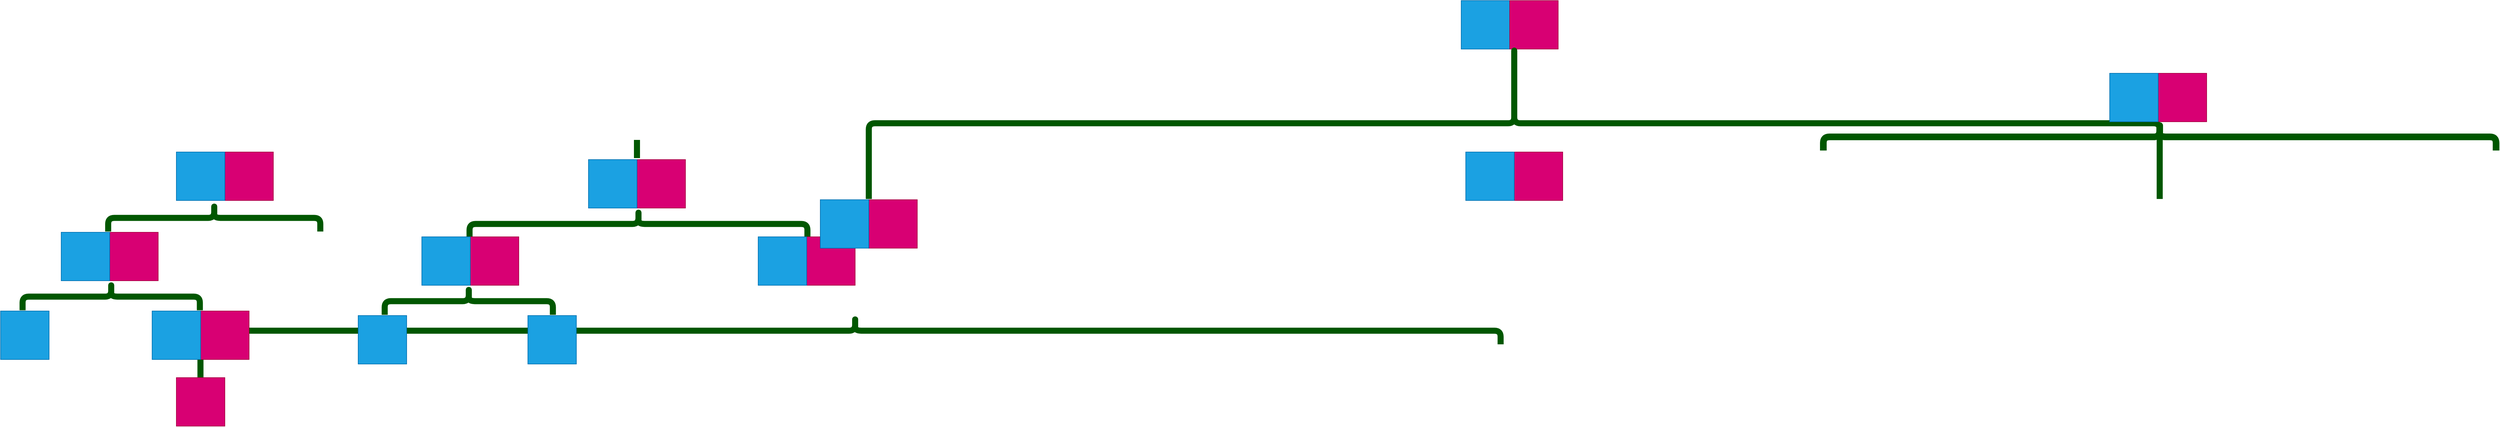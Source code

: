 <mxfile>
    <diagram id="RoM_cujM-Q881Ab10dED" name="Page-1">
        <mxGraphModel dx="5525" dy="1465" grid="1" gridSize="10" guides="1" tooltips="1" connect="1" arrows="1" fold="1" page="1" pageScale="1" pageWidth="850" pageHeight="1100" math="0" shadow="0">
            <root>
                <mxCell id="0"/>
                <mxCell id="1" parent="0"/>
                <mxCell id="57" value="" style="whiteSpace=wrap;html=1;aspect=fixed;fillColor=#1ba1e2;fontColor=#ffffff;strokeColor=#006EAF;" parent="1" vertex="1">
                    <mxGeometry x="360" y="40" width="80" height="80" as="geometry"/>
                </mxCell>
                <mxCell id="58" value="" style="whiteSpace=wrap;html=1;aspect=fixed;fillColor=#d80073;fontColor=#ffffff;strokeColor=#A50040;" parent="1" vertex="1">
                    <mxGeometry x="440" y="40" width="80" height="80" as="geometry"/>
                </mxCell>
                <mxCell id="60" value="" style="shape=curlyBracket;whiteSpace=wrap;html=1;rounded=1;flipH=1;labelPosition=right;verticalLabelPosition=middle;align=left;verticalAlign=middle;rotation=-90;fillColor=#008a00;fontColor=#ffffff;strokeColor=#005700;strokeWidth=10;size=0.5;" parent="1" vertex="1">
                    <mxGeometry x="322.5" y="-822.5" width="250" height="2130" as="geometry"/>
                </mxCell>
                <mxCell id="75" value="" style="whiteSpace=wrap;html=1;aspect=fixed;fillColor=#d80073;fontColor=#ffffff;strokeColor=#A50040;" parent="1" vertex="1">
                    <mxGeometry x="1510" y="160" width="80" height="80" as="geometry"/>
                </mxCell>
                <mxCell id="76" value="" style="whiteSpace=wrap;html=1;aspect=fixed;fillColor=#1ba1e2;fontColor=#ffffff;strokeColor=#006EAF;" parent="1" vertex="1">
                    <mxGeometry x="1430" y="160" width="80" height="80" as="geometry"/>
                </mxCell>
                <mxCell id="77" value="" style="shape=curlyBracket;whiteSpace=wrap;html=1;rounded=1;flipH=1;labelPosition=right;verticalLabelPosition=middle;align=left;verticalAlign=middle;rotation=-90;fillColor=#008a00;fontColor=#ffffff;strokeColor=#005700;strokeWidth=11;size=0.5;" parent="1" vertex="1">
                    <mxGeometry x="1490" y="-290" width="45" height="1110" as="geometry"/>
                </mxCell>
                <mxCell id="78" value="" style="shape=curlyBracket;whiteSpace=wrap;html=1;rounded=1;flipH=1;labelPosition=right;verticalLabelPosition=middle;align=left;verticalAlign=middle;rotation=-90;fillColor=#008a00;fontColor=#ffffff;strokeColor=#005700;strokeWidth=10;size=0.5;" parent="1" vertex="1">
                    <mxGeometry x="-662.5" y="-480" width="45" height="2130" as="geometry"/>
                </mxCell>
                <mxCell id="80" value="" style="whiteSpace=wrap;html=1;aspect=fixed;fillColor=#d80073;fontColor=#ffffff;strokeColor=#A50040;" parent="1" vertex="1">
                    <mxGeometry x="-1680" y="290" width="80" height="80" as="geometry"/>
                </mxCell>
                <mxCell id="81" value="" style="whiteSpace=wrap;html=1;aspect=fixed;fillColor=#1ba1e2;fontColor=#ffffff;strokeColor=#006EAF;" parent="1" vertex="1">
                    <mxGeometry x="-1760" y="290" width="80" height="80" as="geometry"/>
                </mxCell>
                <mxCell id="84" value="" style="whiteSpace=wrap;html=1;aspect=fixed;fillColor=#d80073;fontColor=#ffffff;strokeColor=#A50040;" parent="1" vertex="1">
                    <mxGeometry x="-1000" y="302.5" width="80" height="80" as="geometry"/>
                </mxCell>
                <mxCell id="85" value="" style="whiteSpace=wrap;html=1;aspect=fixed;fillColor=#1ba1e2;fontColor=#ffffff;strokeColor=#006EAF;" parent="1" vertex="1">
                    <mxGeometry x="-1080" y="302.5" width="80" height="80" as="geometry"/>
                </mxCell>
                <mxCell id="88" value="" style="whiteSpace=wrap;html=1;aspect=fixed;fillColor=#d80073;fontColor=#ffffff;strokeColor=#A50040;" parent="1" vertex="1">
                    <mxGeometry x="447.5" y="290" width="80" height="80" as="geometry"/>
                </mxCell>
                <mxCell id="89" value="" style="whiteSpace=wrap;html=1;aspect=fixed;fillColor=#1ba1e2;fontColor=#ffffff;strokeColor=#006EAF;" parent="1" vertex="1">
                    <mxGeometry x="367.5" y="290" width="80" height="80" as="geometry"/>
                </mxCell>
                <mxCell id="91" value="" style="shape=curlyBracket;whiteSpace=wrap;html=1;rounded=1;flipH=1;labelPosition=right;verticalLabelPosition=middle;align=left;verticalAlign=middle;rotation=-90;fillColor=#008a00;fontColor=#ffffff;strokeColor=#005700;strokeWidth=10;size=0.5;" parent="1" vertex="1">
                    <mxGeometry x="-1720" y="223.75" width="45" height="350" as="geometry"/>
                </mxCell>
                <mxCell id="92" value="" style="whiteSpace=wrap;html=1;aspect=fixed;fillColor=#d80073;fontColor=#ffffff;strokeColor=#A50040;" parent="1" vertex="1">
                    <mxGeometry x="-1870" y="422.5" width="80" height="80" as="geometry"/>
                </mxCell>
                <mxCell id="93" value="" style="whiteSpace=wrap;html=1;aspect=fixed;fillColor=#1ba1e2;fontColor=#ffffff;strokeColor=#006EAF;" parent="1" vertex="1">
                    <mxGeometry x="-1950" y="422.5" width="80" height="80" as="geometry"/>
                </mxCell>
                <mxCell id="96" value="" style="shape=curlyBracket;whiteSpace=wrap;html=1;rounded=1;flipH=1;labelPosition=right;verticalLabelPosition=middle;align=left;verticalAlign=middle;rotation=-90;fillColor=#008a00;fontColor=#ffffff;strokeColor=#005700;strokeWidth=10;size=0.5;" parent="1" vertex="1">
                    <mxGeometry x="-1890" y="382.5" width="45" height="292.5" as="geometry"/>
                </mxCell>
                <mxCell id="98" value="" style="whiteSpace=wrap;html=1;aspect=fixed;fillColor=#1ba1e2;fontColor=#ffffff;strokeColor=#006EAF;" parent="1" vertex="1">
                    <mxGeometry x="-2050" y="552.5" width="80" height="80" as="geometry"/>
                </mxCell>
                <mxCell id="102" value="" style="endArrow=none;html=1;strokeWidth=10;fillColor=#008a00;strokeColor=#005700;" parent="1" edge="1">
                    <mxGeometry width="50" height="50" relative="1" as="geometry">
                        <mxPoint x="-1720.24" y="662.5" as="sourcePoint"/>
                        <mxPoint x="-1720.24" y="632.5" as="targetPoint"/>
                    </mxGeometry>
                </mxCell>
                <mxCell id="103" value="" style="whiteSpace=wrap;html=1;aspect=fixed;fillColor=#d80073;fontColor=#ffffff;strokeColor=#A50040;" parent="1" vertex="1">
                    <mxGeometry x="-1760" y="662.5" width="80" height="80" as="geometry"/>
                </mxCell>
                <mxCell id="111" value="" style="endArrow=none;html=1;strokeWidth=10;fillColor=#008a00;strokeColor=#005700;" parent="1" edge="1">
                    <mxGeometry width="50" height="50" relative="1" as="geometry">
                        <mxPoint x="-1000" y="300" as="sourcePoint"/>
                        <mxPoint x="-1000" y="270" as="targetPoint"/>
                    </mxGeometry>
                </mxCell>
                <mxCell id="115" value="" style="shape=curlyBracket;whiteSpace=wrap;html=1;rounded=1;flipH=1;labelPosition=right;verticalLabelPosition=middle;align=left;verticalAlign=middle;rotation=-90;fillColor=#008a00;fontColor=#ffffff;strokeColor=#005700;strokeWidth=10;size=0.5;" parent="1" vertex="1">
                    <mxGeometry x="-1020" y="130" width="45" height="557.5" as="geometry"/>
                </mxCell>
                <mxCell id="116" value="" style="whiteSpace=wrap;html=1;aspect=fixed;fillColor=#d80073;fontColor=#ffffff;strokeColor=#A50040;" parent="1" vertex="1">
                    <mxGeometry x="-1275" y="430" width="80" height="80" as="geometry"/>
                </mxCell>
                <mxCell id="117" value="" style="whiteSpace=wrap;html=1;aspect=fixed;fillColor=#1ba1e2;fontColor=#ffffff;strokeColor=#006EAF;" parent="1" vertex="1">
                    <mxGeometry x="-1355" y="430" width="80" height="80" as="geometry"/>
                </mxCell>
                <mxCell id="118" value="" style="whiteSpace=wrap;html=1;aspect=fixed;fillColor=#d80073;fontColor=#ffffff;strokeColor=#A50040;" parent="1" vertex="1">
                    <mxGeometry x="-720" y="430" width="80" height="80" as="geometry"/>
                </mxCell>
                <mxCell id="119" value="" style="whiteSpace=wrap;html=1;aspect=fixed;fillColor=#1ba1e2;fontColor=#ffffff;strokeColor=#006EAF;" parent="1" vertex="1">
                    <mxGeometry x="-800" y="430" width="80" height="80" as="geometry"/>
                </mxCell>
                <mxCell id="122" value="" style="shape=curlyBracket;whiteSpace=wrap;html=1;rounded=1;flipH=1;labelPosition=right;verticalLabelPosition=middle;align=left;verticalAlign=middle;rotation=-90;fillColor=#008a00;fontColor=#ffffff;strokeColor=#005700;strokeWidth=10;size=0.5;" parent="1" vertex="1">
                    <mxGeometry x="-1300" y="397.5" width="45" height="277.5" as="geometry"/>
                </mxCell>
                <mxCell id="126" value="" style="whiteSpace=wrap;html=1;aspect=fixed;fillColor=#1ba1e2;fontColor=#ffffff;strokeColor=#006EAF;" parent="1" vertex="1">
                    <mxGeometry x="-1460" y="560" width="80" height="80" as="geometry"/>
                </mxCell>
                <mxCell id="128" value="" style="whiteSpace=wrap;html=1;aspect=fixed;fillColor=#1ba1e2;fontColor=#ffffff;strokeColor=#006EAF;" parent="1" vertex="1">
                    <mxGeometry x="-1180" y="560" width="80" height="80" as="geometry"/>
                </mxCell>
                <mxCell id="131" value="" style="whiteSpace=wrap;html=1;aspect=fixed;fillColor=#d80073;fontColor=#ffffff;strokeColor=#A50040;" parent="1" vertex="1">
                    <mxGeometry x="-1720" y="552.5" width="80" height="80" as="geometry"/>
                </mxCell>
                <mxCell id="132" value="" style="whiteSpace=wrap;html=1;aspect=fixed;fillColor=#1ba1e2;fontColor=#ffffff;strokeColor=#006EAF;" parent="1" vertex="1">
                    <mxGeometry x="-1800" y="552.5" width="80" height="80" as="geometry"/>
                </mxCell>
                <mxCell id="134" value="" style="whiteSpace=wrap;html=1;aspect=fixed;fillColor=#d80073;fontColor=#ffffff;strokeColor=#A50040;" parent="1" vertex="1">
                    <mxGeometry x="-617.5" y="368.75" width="80" height="80" as="geometry"/>
                </mxCell>
                <mxCell id="135" value="" style="whiteSpace=wrap;html=1;aspect=fixed;fillColor=#1ba1e2;fontColor=#ffffff;strokeColor=#006EAF;" parent="1" vertex="1">
                    <mxGeometry x="-697.5" y="368.75" width="80" height="80" as="geometry"/>
                </mxCell>
            </root>
        </mxGraphModel>
    </diagram>
</mxfile>